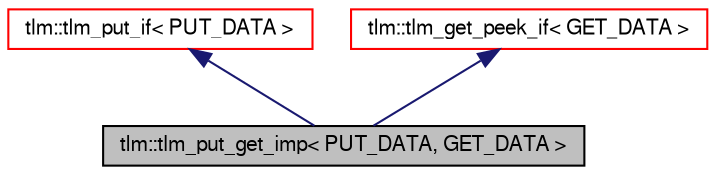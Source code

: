 digraph G
{
  edge [fontname="FreeSans",fontsize="10",labelfontname="FreeSans",labelfontsize="10"];
  node [fontname="FreeSans",fontsize="10",shape=record];
  Node1 [label="tlm::tlm_put_get_imp\< PUT_DATA, GET_DATA \>",height=0.2,width=0.4,color="black", fillcolor="grey75", style="filled" fontcolor="black"];
  Node2 -> Node1 [dir=back,color="midnightblue",fontsize="10",style="solid",fontname="FreeSans"];
  Node2 [label="tlm::tlm_put_if\< PUT_DATA \>",height=0.2,width=0.4,color="red", fillcolor="white", style="filled",URL="$a00109.html"];
  Node3 -> Node1 [dir=back,color="midnightblue",fontsize="10",style="solid",fontname="FreeSans"];
  Node3 [label="tlm::tlm_get_peek_if\< GET_DATA \>",height=0.2,width=0.4,color="red", fillcolor="white", style="filled",URL="$a00091.html"];
}

